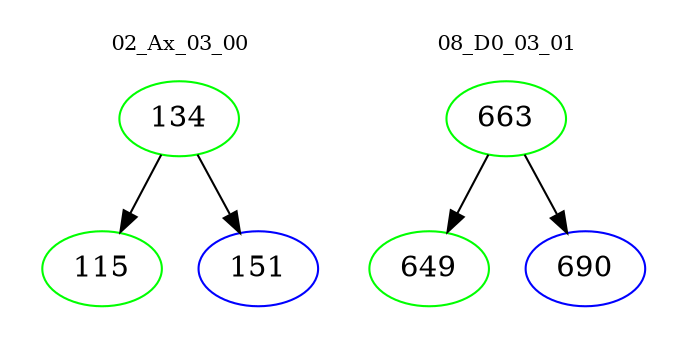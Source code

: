digraph{
subgraph cluster_0 {
color = white
label = "02_Ax_03_00";
fontsize=10;
T0_134 [label="134", color="green"]
T0_134 -> T0_115 [color="black"]
T0_115 [label="115", color="green"]
T0_134 -> T0_151 [color="black"]
T0_151 [label="151", color="blue"]
}
subgraph cluster_1 {
color = white
label = "08_D0_03_01";
fontsize=10;
T1_663 [label="663", color="green"]
T1_663 -> T1_649 [color="black"]
T1_649 [label="649", color="green"]
T1_663 -> T1_690 [color="black"]
T1_690 [label="690", color="blue"]
}
}
